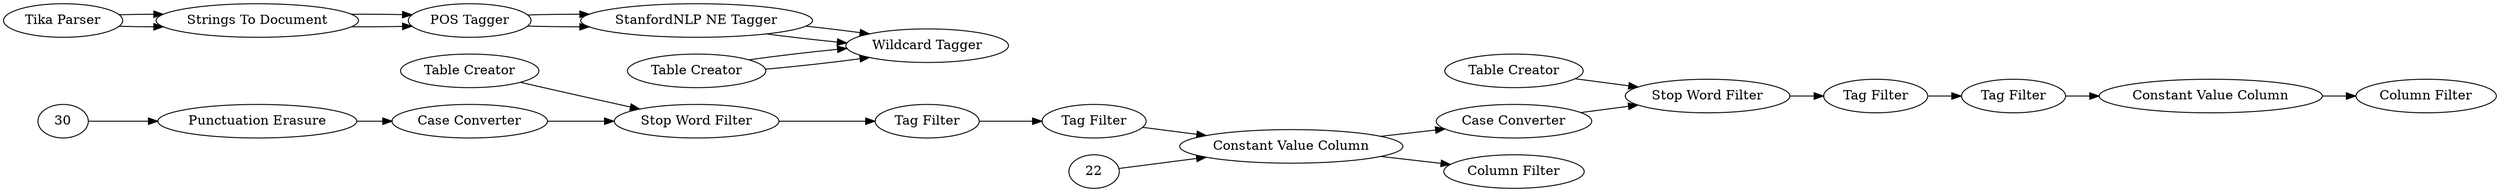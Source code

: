digraph {
	12 [label="Punctuation Erasure"]
	15 [label="Stop Word Filter"]
	16 [label="Case Converter"]
	17 [label="Tag Filter"]
	19 [label="Table Creator"]
	20 [label="Tag Filter"]
	4 [label="Tika Parser"]
	5 [label="Strings To Document"]
	7 [label="POS Tagger"]
	9 [label="StanfordNLP NE Tagger"]
	10 [label="Wildcard Tagger"]
	11 [label="Table Creator"]
	23 [label="Constant Value Column"]
	24 [label="Column Filter"]
	12 [label="Constant Value Column"]
	25 [label="Table Creator"]
	26 [label="Tag Filter"]
	27 [label="Punctuation Erasure"]
	28 [label="Stop Word Filter"]
	29 [label="Case Converter"]
	4 [label="Tika Parser"]
	5 [label="Strings To Document"]
	7 [label="POS Tagger"]
	9 [label="StanfordNLP NE Tagger"]
	10 [label="Wildcard Tagger"]
	11 [label="Table Creator"]
	31 [label="Tag Filter"]
	32 [label="Column Filter"]
	4 -> 5
	5 -> 7
	7 -> 9
	9 -> 10
	11 -> 10
	12 -> 16
	15 -> 17
	16 -> 15
	17 -> 20
	19 -> 15
	20 -> 23
	22 -> 12
	23 -> 24
	4 -> 5
	5 -> 7
	7 -> 9
	9 -> 10
	11 -> 10
	12 -> 32
	25 -> 28
	26 -> 31
	27 -> 29
	28 -> 26
	29 -> 28
	30 -> 27
	31 -> 12
	rankdir=LR
}

